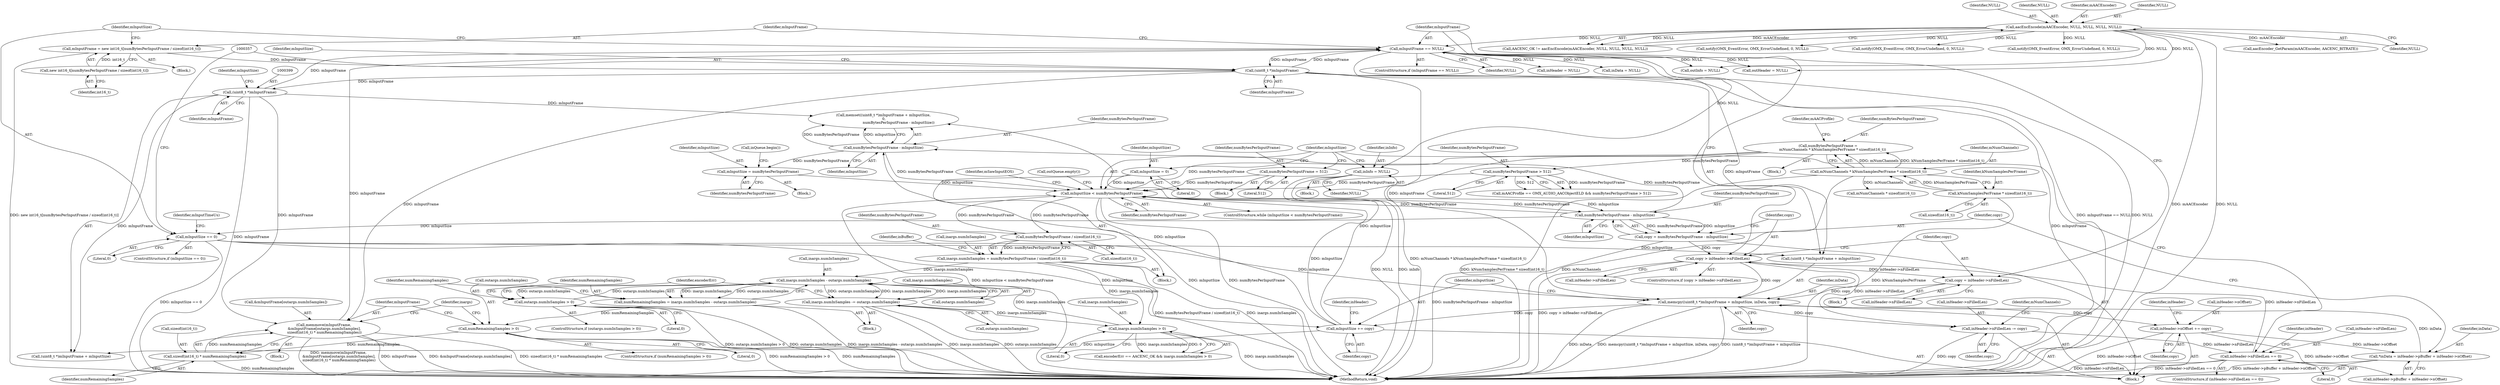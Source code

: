 digraph "0_Android_594bf934384920618d2b6ce0bcda1f60144cb3eb@pointer" {
"1000424" [label="(Call,inInfo = NULL)"];
"1000336" [label="(Call,mInputFrame == NULL)"];
"1000653" [label="(Call,memmove(mInputFrame,\n &mInputFrame[outargs.numInSamples],\n sizeof(int16_t) * numRemainingSamples))"];
"1000398" [label="(Call,(uint8_t *)mInputFrame)"];
"1000356" [label="(Call,(uint8_t *)mInputFrame)"];
"1000340" [label="(Call,mInputFrame = new int16_t[numBytesPerInputFrame / sizeof(int16_t)])"];
"1000342" [label="(Call,new int16_t[numBytesPerInputFrame / sizeof(int16_t)])"];
"1000661" [label="(Call,sizeof(int16_t) * numRemainingSamples)"];
"1000649" [label="(Call,numRemainingSamples > 0)"];
"1000639" [label="(Call,numRemainingSamples = inargs.numInSamples - outargs.numInSamples)"];
"1000641" [label="(Call,inargs.numInSamples - outargs.numInSamples)"];
"1000676" [label="(Call,inargs.numInSamples > 0)"];
"1000478" [label="(Call,inargs.numInSamples = numBytesPerInputFrame / sizeof(int16_t))"];
"1000482" [label="(Call,numBytesPerInputFrame / sizeof(int16_t))"];
"1000286" [label="(Call,mInputSize < numBytesPerInputFrame)"];
"1000406" [label="(Call,mInputSize = numBytesPerInputFrame)"];
"1000403" [label="(Call,numBytesPerInputFrame - mInputSize)"];
"1000320" [label="(Call,numBytesPerInputFrame - mInputSize)"];
"1000362" [label="(Call,mInputSize += copy)"];
"1000354" [label="(Call,memcpy((uint8_t *)mInputFrame + mInputSize, inData, copy))"];
"1000345" [label="(Call,mInputSize == 0)"];
"1000308" [label="(Call,*inData = inHeader->pBuffer + inHeader->nOffset)"];
"1000365" [label="(Call,inHeader->nOffset += copy)"];
"1000330" [label="(Call,copy = inHeader->nFilledLen)"];
"1000324" [label="(Call,copy > inHeader->nFilledLen)"];
"1000318" [label="(Call,copy = numBytesPerInputFrame - mInputSize)"];
"1000380" [label="(Call,inHeader->nFilledLen == 0)"];
"1000370" [label="(Call,inHeader->nFilledLen -= copy)"];
"1000737" [label="(Call,mInputSize = 0)"];
"1000263" [label="(Call,numBytesPerInputFrame =\n        mNumChannels * kNumSamplesPerFrame * sizeof(int16_t))"];
"1000265" [label="(Call,mNumChannels * kNumSamplesPerFrame * sizeof(int16_t))"];
"1000267" [label="(Call,kNumSamplesPerFrame * sizeof(int16_t))"];
"1000280" [label="(Call,numBytesPerInputFrame = 512)"];
"1000276" [label="(Call,numBytesPerInputFrame > 512)"];
"1000665" [label="(Call,inargs.numInSamples -= outargs.numInSamples)"];
"1000632" [label="(Call,outargs.numInSamples > 0)"];
"1000129" [label="(Call,aacEncEncode(mAACEncoder, NULL, NULL, NULL, NULL))"];
"1000150" [label="(Call,aacEncoder_GetParam(mAACEncoder, AACENC_BITRATE))"];
"1000648" [label="(ControlStructure,if (numRemainingSamples > 0))"];
"1000350" [label="(Identifier,mInputTimeUs)"];
"1000642" [label="(Call,inargs.numInSamples)"];
"1000407" [label="(Identifier,mInputSize)"];
"1000362" [label="(Call,mInputSize += copy)"];
"1000133" [label="(Identifier,NULL)"];
"1000134" [label="(Identifier,NULL)"];
"1000276" [label="(Call,numBytesPerInputFrame > 512)"];
"1000274" [label="(Identifier,mAACProfile)"];
"1000374" [label="(Identifier,copy)"];
"1000483" [label="(Identifier,numBytesPerInputFrame)"];
"1000308" [label="(Call,*inData = inHeader->pBuffer + inHeader->nOffset)"];
"1000281" [label="(Identifier,numBytesPerInputFrame)"];
"1000372" [label="(Identifier,inHeader)"];
"1000370" [label="(Call,inHeader->nFilledLen -= copy)"];
"1000680" [label="(Literal,0)"];
"1000631" [label="(ControlStructure,if (outargs.numInSamples > 0))"];
"1000269" [label="(Call,sizeof(int16_t))"];
"1000347" [label="(Literal,0)"];
"1000361" [label="(Identifier,copy)"];
"1000636" [label="(Literal,0)"];
"1000376" [label="(Identifier,mNumChannels)"];
"1000277" [label="(Identifier,numBytesPerInputFrame)"];
"1000421" [label="(Call,inHeader = NULL)"];
"1000655" [label="(Call,&mInputFrame[outargs.numInSamples])"];
"1000279" [label="(Block,)"];
"1000392" [label="(Block,)"];
"1000403" [label="(Call,numBytesPerInputFrame - mInputSize)"];
"1000336" [label="(Call,mInputFrame == NULL)"];
"1000127" [label="(Call,AACENC_OK != aacEncEncode(mAACEncoder, NULL, NULL, NULL, NULL))"];
"1000288" [label="(Identifier,numBytesPerInputFrame)"];
"1000424" [label="(Call,inInfo = NULL)"];
"1000343" [label="(Identifier,int16_t)"];
"1000482" [label="(Call,numBytesPerInputFrame / sizeof(int16_t))"];
"1000665" [label="(Call,inargs.numInSamples -= outargs.numInSamples)"];
"1000632" [label="(Call,outargs.numInSamples > 0)"];
"1000418" [label="(Call,inData = NULL)"];
"1000325" [label="(Identifier,copy)"];
"1000326" [label="(Call,inHeader->nFilledLen)"];
"1000410" [label="(Call,inQueue.begin())"];
"1000331" [label="(Identifier,copy)"];
"1000676" [label="(Call,inargs.numInSamples > 0)"];
"1000640" [label="(Identifier,numRemainingSamples)"];
"1000379" [label="(ControlStructure,if (inHeader->nFilledLen == 0))"];
"1000740" [label="(MethodReturn,void)"];
"1000662" [label="(Call,sizeof(int16_t))"];
"1000488" [label="(Identifier,inBuffer)"];
"1000364" [label="(Identifier,copy)"];
"1000360" [label="(Identifier,inData)"];
"1000309" [label="(Identifier,inData)"];
"1000345" [label="(Call,mInputSize == 0)"];
"1000267" [label="(Call,kNumSamplesPerFrame * sizeof(int16_t))"];
"1000131" [label="(Identifier,NULL)"];
"1000280" [label="(Call,numBytesPerInputFrame = 512)"];
"1000653" [label="(Call,memmove(mInputFrame,\n &mInputFrame[outargs.numInSamples],\n sizeof(int16_t) * numRemainingSamples))"];
"1000323" [label="(ControlStructure,if (copy > inHeader->nFilledLen))"];
"1000398" [label="(Call,(uint8_t *)mInputFrame)"];
"1000340" [label="(Call,mInputFrame = new int16_t[numBytesPerInputFrame / sizeof(int16_t)])"];
"1000649" [label="(Call,numRemainingSamples > 0)"];
"1000385" [label="(Block,)"];
"1000284" [label="(Block,)"];
"1000661" [label="(Call,sizeof(int16_t) * numRemainingSamples)"];
"1000337" [label="(Identifier,mInputFrame)"];
"1000265" [label="(Call,mNumChannels * kNumSamplesPerFrame * sizeof(int16_t))"];
"1000739" [label="(Literal,0)"];
"1000332" [label="(Call,inHeader->nFilledLen)"];
"1000324" [label="(Call,copy > inHeader->nFilledLen)"];
"1000381" [label="(Call,inHeader->nFilledLen)"];
"1000389" [label="(Identifier,inHeader)"];
"1000731" [label="(Call,outHeader = NULL)"];
"1000674" [label="(Identifier,encoderErr)"];
"1000365" [label="(Call,inHeader->nOffset += copy)"];
"1000425" [label="(Identifier,inInfo)"];
"1000406" [label="(Call,mInputSize = numBytesPerInputFrame)"];
"1000263" [label="(Call,numBytesPerInputFrame =\n        mNumChannels * kNumSamplesPerFrame * sizeof(int16_t))"];
"1000404" [label="(Identifier,numBytesPerInputFrame)"];
"1000384" [label="(Literal,0)"];
"1000371" [label="(Call,inHeader->nFilledLen)"];
"1000375" [label="(Call,mNumChannels * sizeof(int16_t))"];
"1000479" [label="(Call,inargs.numInSamples)"];
"1000342" [label="(Call,new int16_t[numBytesPerInputFrame / sizeof(int16_t)])"];
"1000401" [label="(Identifier,mInputSize)"];
"1000426" [label="(Identifier,NULL)"];
"1000405" [label="(Identifier,mInputSize)"];
"1000669" [label="(Call,outargs.numInSamples)"];
"1000282" [label="(Literal,512)"];
"1000285" [label="(ControlStructure,while (mInputSize < numBytesPerInputFrame))"];
"1000380" [label="(Call,inHeader->nFilledLen == 0)"];
"1000484" [label="(Call,sizeof(int16_t))"];
"1000130" [label="(Identifier,mAACEncoder)"];
"1000346" [label="(Identifier,mInputSize)"];
"1000664" [label="(Identifier,numRemainingSamples)"];
"1000672" [label="(Call,encoderErr == AACENC_OK && inargs.numInSamples > 0)"];
"1000292" [label="(Identifier,mSawInputEOS)"];
"1000287" [label="(Identifier,mInputSize)"];
"1000335" [label="(ControlStructure,if (mInputFrame == NULL))"];
"1000344" [label="(ControlStructure,if (mInputSize == 0))"];
"1000173" [label="(Call,notify(OMX_EventError, OMX_ErrorUndefined, 0, NULL))"];
"1000645" [label="(Call,outargs.numInSamples)"];
"1000400" [label="(Identifier,mInputFrame)"];
"1000667" [label="(Identifier,inargs)"];
"1000339" [label="(Block,)"];
"1000272" [label="(Call,mAACProfile == OMX_AUDIO_AACObjectELD && numBytesPerInputFrame > 512)"];
"1000330" [label="(Call,copy = inHeader->nFilledLen)"];
"1000338" [label="(Identifier,NULL)"];
"1000341" [label="(Identifier,mInputFrame)"];
"1000211" [label="(Call,notify(OMX_EventError, OMX_ErrorUndefined, 0, NULL))"];
"1000356" [label="(Call,(uint8_t *)mInputFrame)"];
"1000132" [label="(Identifier,NULL)"];
"1000654" [label="(Identifier,mInputFrame)"];
"1000322" [label="(Identifier,mInputSize)"];
"1000641" [label="(Call,inargs.numInSamples - outargs.numInSamples)"];
"1000408" [label="(Identifier,numBytesPerInputFrame)"];
"1000321" [label="(Identifier,numBytesPerInputFrame)"];
"1000266" [label="(Identifier,mNumChannels)"];
"1000289" [label="(Block,)"];
"1000666" [label="(Call,inargs.numInSamples)"];
"1000318" [label="(Call,copy = numBytesPerInputFrame - mInputSize)"];
"1000652" [label="(Block,)"];
"1000367" [label="(Identifier,inHeader)"];
"1000637" [label="(Block,)"];
"1000278" [label="(Literal,512)"];
"1000478" [label="(Call,inargs.numInSamples = numBytesPerInputFrame / sizeof(int16_t))"];
"1000103" [label="(Block,)"];
"1000428" [label="(Call,outQueue.empty())"];
"1000319" [label="(Identifier,copy)"];
"1000651" [label="(Literal,0)"];
"1000738" [label="(Identifier,mInputSize)"];
"1000355" [label="(Call,(uint8_t *)mInputFrame + mInputSize)"];
"1000363" [label="(Identifier,mInputSize)"];
"1000369" [label="(Identifier,copy)"];
"1000310" [label="(Call,inHeader->pBuffer + inHeader->nOffset)"];
"1000737" [label="(Call,mInputSize = 0)"];
"1000633" [label="(Call,outargs.numInSamples)"];
"1000397" [label="(Call,(uint8_t *)mInputFrame + mInputSize)"];
"1000138" [label="(Call,notify(OMX_EventError, OMX_ErrorUndefined, 0, NULL))"];
"1000734" [label="(Call,outInfo = NULL)"];
"1000677" [label="(Call,inargs.numInSamples)"];
"1000396" [label="(Call,memset((uint8_t *)mInputFrame + mInputSize,\n 0,\n                           numBytesPerInputFrame - mInputSize))"];
"1000264" [label="(Identifier,numBytesPerInputFrame)"];
"1000286" [label="(Call,mInputSize < numBytesPerInputFrame)"];
"1000129" [label="(Call,aacEncEncode(mAACEncoder, NULL, NULL, NULL, NULL))"];
"1000650" [label="(Identifier,numRemainingSamples)"];
"1000639" [label="(Call,numRemainingSamples = inargs.numInSamples - outargs.numInSamples)"];
"1000329" [label="(Block,)"];
"1000320" [label="(Call,numBytesPerInputFrame - mInputSize)"];
"1000354" [label="(Call,memcpy((uint8_t *)mInputFrame + mInputSize, inData, copy))"];
"1000358" [label="(Identifier,mInputFrame)"];
"1000268" [label="(Identifier,kNumSamplesPerFrame)"];
"1000359" [label="(Identifier,mInputSize)"];
"1000366" [label="(Call,inHeader->nOffset)"];
"1000424" -> "1000385"  [label="AST: "];
"1000424" -> "1000426"  [label="CFG: "];
"1000425" -> "1000424"  [label="AST: "];
"1000426" -> "1000424"  [label="AST: "];
"1000287" -> "1000424"  [label="CFG: "];
"1000424" -> "1000740"  [label="DDG: NULL"];
"1000424" -> "1000740"  [label="DDG: inInfo"];
"1000336" -> "1000424"  [label="DDG: NULL"];
"1000336" -> "1000335"  [label="AST: "];
"1000336" -> "1000338"  [label="CFG: "];
"1000337" -> "1000336"  [label="AST: "];
"1000338" -> "1000336"  [label="AST: "];
"1000341" -> "1000336"  [label="CFG: "];
"1000346" -> "1000336"  [label="CFG: "];
"1000336" -> "1000740"  [label="DDG: mInputFrame == NULL"];
"1000336" -> "1000740"  [label="DDG: NULL"];
"1000653" -> "1000336"  [label="DDG: mInputFrame"];
"1000398" -> "1000336"  [label="DDG: mInputFrame"];
"1000356" -> "1000336"  [label="DDG: mInputFrame"];
"1000129" -> "1000336"  [label="DDG: NULL"];
"1000336" -> "1000356"  [label="DDG: mInputFrame"];
"1000336" -> "1000418"  [label="DDG: NULL"];
"1000336" -> "1000421"  [label="DDG: NULL"];
"1000336" -> "1000731"  [label="DDG: NULL"];
"1000336" -> "1000734"  [label="DDG: NULL"];
"1000653" -> "1000652"  [label="AST: "];
"1000653" -> "1000661"  [label="CFG: "];
"1000654" -> "1000653"  [label="AST: "];
"1000655" -> "1000653"  [label="AST: "];
"1000661" -> "1000653"  [label="AST: "];
"1000667" -> "1000653"  [label="CFG: "];
"1000653" -> "1000740"  [label="DDG: &mInputFrame[outargs.numInSamples]"];
"1000653" -> "1000740"  [label="DDG: sizeof(int16_t) * numRemainingSamples"];
"1000653" -> "1000740"  [label="DDG: memmove(mInputFrame,\n &mInputFrame[outargs.numInSamples],\n sizeof(int16_t) * numRemainingSamples)"];
"1000653" -> "1000740"  [label="DDG: mInputFrame"];
"1000398" -> "1000653"  [label="DDG: mInputFrame"];
"1000356" -> "1000653"  [label="DDG: mInputFrame"];
"1000661" -> "1000653"  [label="DDG: numRemainingSamples"];
"1000398" -> "1000397"  [label="AST: "];
"1000398" -> "1000400"  [label="CFG: "];
"1000399" -> "1000398"  [label="AST: "];
"1000400" -> "1000398"  [label="AST: "];
"1000401" -> "1000398"  [label="CFG: "];
"1000398" -> "1000740"  [label="DDG: mInputFrame"];
"1000398" -> "1000396"  [label="DDG: mInputFrame"];
"1000398" -> "1000397"  [label="DDG: mInputFrame"];
"1000356" -> "1000398"  [label="DDG: mInputFrame"];
"1000356" -> "1000355"  [label="AST: "];
"1000356" -> "1000358"  [label="CFG: "];
"1000357" -> "1000356"  [label="AST: "];
"1000358" -> "1000356"  [label="AST: "];
"1000359" -> "1000356"  [label="CFG: "];
"1000356" -> "1000740"  [label="DDG: mInputFrame"];
"1000356" -> "1000354"  [label="DDG: mInputFrame"];
"1000356" -> "1000355"  [label="DDG: mInputFrame"];
"1000340" -> "1000356"  [label="DDG: mInputFrame"];
"1000340" -> "1000339"  [label="AST: "];
"1000340" -> "1000342"  [label="CFG: "];
"1000341" -> "1000340"  [label="AST: "];
"1000342" -> "1000340"  [label="AST: "];
"1000346" -> "1000340"  [label="CFG: "];
"1000340" -> "1000740"  [label="DDG: new int16_t[numBytesPerInputFrame / sizeof(int16_t)]"];
"1000342" -> "1000340"  [label="DDG: int16_t"];
"1000342" -> "1000343"  [label="CFG: "];
"1000343" -> "1000342"  [label="AST: "];
"1000661" -> "1000664"  [label="CFG: "];
"1000662" -> "1000661"  [label="AST: "];
"1000664" -> "1000661"  [label="AST: "];
"1000661" -> "1000740"  [label="DDG: numRemainingSamples"];
"1000649" -> "1000661"  [label="DDG: numRemainingSamples"];
"1000649" -> "1000648"  [label="AST: "];
"1000649" -> "1000651"  [label="CFG: "];
"1000650" -> "1000649"  [label="AST: "];
"1000651" -> "1000649"  [label="AST: "];
"1000654" -> "1000649"  [label="CFG: "];
"1000667" -> "1000649"  [label="CFG: "];
"1000649" -> "1000740"  [label="DDG: numRemainingSamples"];
"1000649" -> "1000740"  [label="DDG: numRemainingSamples > 0"];
"1000639" -> "1000649"  [label="DDG: numRemainingSamples"];
"1000639" -> "1000637"  [label="AST: "];
"1000639" -> "1000641"  [label="CFG: "];
"1000640" -> "1000639"  [label="AST: "];
"1000641" -> "1000639"  [label="AST: "];
"1000650" -> "1000639"  [label="CFG: "];
"1000639" -> "1000740"  [label="DDG: inargs.numInSamples - outargs.numInSamples"];
"1000641" -> "1000639"  [label="DDG: inargs.numInSamples"];
"1000641" -> "1000639"  [label="DDG: outargs.numInSamples"];
"1000641" -> "1000645"  [label="CFG: "];
"1000642" -> "1000641"  [label="AST: "];
"1000645" -> "1000641"  [label="AST: "];
"1000641" -> "1000632"  [label="DDG: outargs.numInSamples"];
"1000676" -> "1000641"  [label="DDG: inargs.numInSamples"];
"1000478" -> "1000641"  [label="DDG: inargs.numInSamples"];
"1000665" -> "1000641"  [label="DDG: inargs.numInSamples"];
"1000632" -> "1000641"  [label="DDG: outargs.numInSamples"];
"1000641" -> "1000665"  [label="DDG: outargs.numInSamples"];
"1000641" -> "1000665"  [label="DDG: inargs.numInSamples"];
"1000676" -> "1000672"  [label="AST: "];
"1000676" -> "1000680"  [label="CFG: "];
"1000677" -> "1000676"  [label="AST: "];
"1000680" -> "1000676"  [label="AST: "];
"1000672" -> "1000676"  [label="CFG: "];
"1000676" -> "1000740"  [label="DDG: inargs.numInSamples"];
"1000676" -> "1000672"  [label="DDG: inargs.numInSamples"];
"1000676" -> "1000672"  [label="DDG: 0"];
"1000478" -> "1000676"  [label="DDG: inargs.numInSamples"];
"1000665" -> "1000676"  [label="DDG: inargs.numInSamples"];
"1000478" -> "1000284"  [label="AST: "];
"1000478" -> "1000482"  [label="CFG: "];
"1000479" -> "1000478"  [label="AST: "];
"1000482" -> "1000478"  [label="AST: "];
"1000488" -> "1000478"  [label="CFG: "];
"1000478" -> "1000740"  [label="DDG: inargs.numInSamples"];
"1000478" -> "1000740"  [label="DDG: numBytesPerInputFrame / sizeof(int16_t)"];
"1000482" -> "1000478"  [label="DDG: numBytesPerInputFrame"];
"1000482" -> "1000484"  [label="CFG: "];
"1000483" -> "1000482"  [label="AST: "];
"1000484" -> "1000482"  [label="AST: "];
"1000482" -> "1000286"  [label="DDG: numBytesPerInputFrame"];
"1000286" -> "1000482"  [label="DDG: numBytesPerInputFrame"];
"1000286" -> "1000285"  [label="AST: "];
"1000286" -> "1000288"  [label="CFG: "];
"1000287" -> "1000286"  [label="AST: "];
"1000288" -> "1000286"  [label="AST: "];
"1000292" -> "1000286"  [label="CFG: "];
"1000428" -> "1000286"  [label="CFG: "];
"1000286" -> "1000740"  [label="DDG: mInputSize < numBytesPerInputFrame"];
"1000286" -> "1000740"  [label="DDG: mInputSize"];
"1000286" -> "1000740"  [label="DDG: numBytesPerInputFrame"];
"1000406" -> "1000286"  [label="DDG: mInputSize"];
"1000737" -> "1000286"  [label="DDG: mInputSize"];
"1000362" -> "1000286"  [label="DDG: mInputSize"];
"1000263" -> "1000286"  [label="DDG: numBytesPerInputFrame"];
"1000280" -> "1000286"  [label="DDG: numBytesPerInputFrame"];
"1000276" -> "1000286"  [label="DDG: numBytesPerInputFrame"];
"1000320" -> "1000286"  [label="DDG: numBytesPerInputFrame"];
"1000403" -> "1000286"  [label="DDG: numBytesPerInputFrame"];
"1000286" -> "1000320"  [label="DDG: numBytesPerInputFrame"];
"1000286" -> "1000320"  [label="DDG: mInputSize"];
"1000406" -> "1000392"  [label="AST: "];
"1000406" -> "1000408"  [label="CFG: "];
"1000407" -> "1000406"  [label="AST: "];
"1000408" -> "1000406"  [label="AST: "];
"1000410" -> "1000406"  [label="CFG: "];
"1000403" -> "1000406"  [label="DDG: numBytesPerInputFrame"];
"1000403" -> "1000396"  [label="AST: "];
"1000403" -> "1000405"  [label="CFG: "];
"1000404" -> "1000403"  [label="AST: "];
"1000405" -> "1000403"  [label="AST: "];
"1000396" -> "1000403"  [label="CFG: "];
"1000403" -> "1000396"  [label="DDG: numBytesPerInputFrame"];
"1000403" -> "1000396"  [label="DDG: mInputSize"];
"1000320" -> "1000403"  [label="DDG: numBytesPerInputFrame"];
"1000362" -> "1000403"  [label="DDG: mInputSize"];
"1000320" -> "1000318"  [label="AST: "];
"1000320" -> "1000322"  [label="CFG: "];
"1000321" -> "1000320"  [label="AST: "];
"1000322" -> "1000320"  [label="AST: "];
"1000318" -> "1000320"  [label="CFG: "];
"1000320" -> "1000318"  [label="DDG: numBytesPerInputFrame"];
"1000320" -> "1000318"  [label="DDG: mInputSize"];
"1000320" -> "1000345"  [label="DDG: mInputSize"];
"1000362" -> "1000289"  [label="AST: "];
"1000362" -> "1000364"  [label="CFG: "];
"1000363" -> "1000362"  [label="AST: "];
"1000364" -> "1000362"  [label="AST: "];
"1000367" -> "1000362"  [label="CFG: "];
"1000354" -> "1000362"  [label="DDG: copy"];
"1000345" -> "1000362"  [label="DDG: mInputSize"];
"1000362" -> "1000396"  [label="DDG: mInputSize"];
"1000362" -> "1000397"  [label="DDG: mInputSize"];
"1000354" -> "1000289"  [label="AST: "];
"1000354" -> "1000361"  [label="CFG: "];
"1000355" -> "1000354"  [label="AST: "];
"1000360" -> "1000354"  [label="AST: "];
"1000361" -> "1000354"  [label="AST: "];
"1000363" -> "1000354"  [label="CFG: "];
"1000354" -> "1000740"  [label="DDG: inData"];
"1000354" -> "1000740"  [label="DDG: memcpy((uint8_t *)mInputFrame + mInputSize, inData, copy)"];
"1000354" -> "1000740"  [label="DDG: (uint8_t *)mInputFrame + mInputSize"];
"1000345" -> "1000354"  [label="DDG: mInputSize"];
"1000308" -> "1000354"  [label="DDG: inData"];
"1000330" -> "1000354"  [label="DDG: copy"];
"1000324" -> "1000354"  [label="DDG: copy"];
"1000354" -> "1000365"  [label="DDG: copy"];
"1000354" -> "1000370"  [label="DDG: copy"];
"1000345" -> "1000344"  [label="AST: "];
"1000345" -> "1000347"  [label="CFG: "];
"1000346" -> "1000345"  [label="AST: "];
"1000347" -> "1000345"  [label="AST: "];
"1000350" -> "1000345"  [label="CFG: "];
"1000357" -> "1000345"  [label="CFG: "];
"1000345" -> "1000740"  [label="DDG: mInputSize == 0"];
"1000345" -> "1000355"  [label="DDG: mInputSize"];
"1000308" -> "1000289"  [label="AST: "];
"1000308" -> "1000310"  [label="CFG: "];
"1000309" -> "1000308"  [label="AST: "];
"1000310" -> "1000308"  [label="AST: "];
"1000319" -> "1000308"  [label="CFG: "];
"1000308" -> "1000740"  [label="DDG: inHeader->pBuffer + inHeader->nOffset"];
"1000365" -> "1000308"  [label="DDG: inHeader->nOffset"];
"1000365" -> "1000289"  [label="AST: "];
"1000365" -> "1000369"  [label="CFG: "];
"1000366" -> "1000365"  [label="AST: "];
"1000369" -> "1000365"  [label="AST: "];
"1000372" -> "1000365"  [label="CFG: "];
"1000365" -> "1000740"  [label="DDG: inHeader->nOffset"];
"1000365" -> "1000310"  [label="DDG: inHeader->nOffset"];
"1000330" -> "1000329"  [label="AST: "];
"1000330" -> "1000332"  [label="CFG: "];
"1000331" -> "1000330"  [label="AST: "];
"1000332" -> "1000330"  [label="AST: "];
"1000337" -> "1000330"  [label="CFG: "];
"1000324" -> "1000330"  [label="DDG: inHeader->nFilledLen"];
"1000324" -> "1000323"  [label="AST: "];
"1000324" -> "1000326"  [label="CFG: "];
"1000325" -> "1000324"  [label="AST: "];
"1000326" -> "1000324"  [label="AST: "];
"1000331" -> "1000324"  [label="CFG: "];
"1000337" -> "1000324"  [label="CFG: "];
"1000324" -> "1000740"  [label="DDG: copy > inHeader->nFilledLen"];
"1000318" -> "1000324"  [label="DDG: copy"];
"1000380" -> "1000324"  [label="DDG: inHeader->nFilledLen"];
"1000324" -> "1000370"  [label="DDG: inHeader->nFilledLen"];
"1000318" -> "1000289"  [label="AST: "];
"1000319" -> "1000318"  [label="AST: "];
"1000325" -> "1000318"  [label="CFG: "];
"1000318" -> "1000740"  [label="DDG: numBytesPerInputFrame - mInputSize"];
"1000380" -> "1000379"  [label="AST: "];
"1000380" -> "1000384"  [label="CFG: "];
"1000381" -> "1000380"  [label="AST: "];
"1000384" -> "1000380"  [label="AST: "];
"1000287" -> "1000380"  [label="CFG: "];
"1000389" -> "1000380"  [label="CFG: "];
"1000380" -> "1000740"  [label="DDG: inHeader->nFilledLen == 0"];
"1000380" -> "1000740"  [label="DDG: inHeader->nFilledLen"];
"1000370" -> "1000380"  [label="DDG: inHeader->nFilledLen"];
"1000370" -> "1000289"  [label="AST: "];
"1000370" -> "1000374"  [label="CFG: "];
"1000371" -> "1000370"  [label="AST: "];
"1000374" -> "1000370"  [label="AST: "];
"1000376" -> "1000370"  [label="CFG: "];
"1000370" -> "1000740"  [label="DDG: copy"];
"1000737" -> "1000284"  [label="AST: "];
"1000737" -> "1000739"  [label="CFG: "];
"1000738" -> "1000737"  [label="AST: "];
"1000739" -> "1000737"  [label="AST: "];
"1000287" -> "1000737"  [label="CFG: "];
"1000263" -> "1000103"  [label="AST: "];
"1000263" -> "1000265"  [label="CFG: "];
"1000264" -> "1000263"  [label="AST: "];
"1000265" -> "1000263"  [label="AST: "];
"1000274" -> "1000263"  [label="CFG: "];
"1000263" -> "1000740"  [label="DDG: mNumChannels * kNumSamplesPerFrame * sizeof(int16_t)"];
"1000265" -> "1000263"  [label="DDG: mNumChannels"];
"1000265" -> "1000263"  [label="DDG: kNumSamplesPerFrame * sizeof(int16_t)"];
"1000263" -> "1000276"  [label="DDG: numBytesPerInputFrame"];
"1000265" -> "1000267"  [label="CFG: "];
"1000266" -> "1000265"  [label="AST: "];
"1000267" -> "1000265"  [label="AST: "];
"1000265" -> "1000740"  [label="DDG: kNumSamplesPerFrame * sizeof(int16_t)"];
"1000265" -> "1000740"  [label="DDG: mNumChannels"];
"1000267" -> "1000265"  [label="DDG: kNumSamplesPerFrame"];
"1000265" -> "1000375"  [label="DDG: mNumChannels"];
"1000267" -> "1000269"  [label="CFG: "];
"1000268" -> "1000267"  [label="AST: "];
"1000269" -> "1000267"  [label="AST: "];
"1000267" -> "1000740"  [label="DDG: kNumSamplesPerFrame"];
"1000280" -> "1000279"  [label="AST: "];
"1000280" -> "1000282"  [label="CFG: "];
"1000281" -> "1000280"  [label="AST: "];
"1000282" -> "1000280"  [label="AST: "];
"1000287" -> "1000280"  [label="CFG: "];
"1000276" -> "1000272"  [label="AST: "];
"1000276" -> "1000278"  [label="CFG: "];
"1000277" -> "1000276"  [label="AST: "];
"1000278" -> "1000276"  [label="AST: "];
"1000272" -> "1000276"  [label="CFG: "];
"1000276" -> "1000272"  [label="DDG: numBytesPerInputFrame"];
"1000276" -> "1000272"  [label="DDG: 512"];
"1000665" -> "1000637"  [label="AST: "];
"1000665" -> "1000669"  [label="CFG: "];
"1000666" -> "1000665"  [label="AST: "];
"1000669" -> "1000665"  [label="AST: "];
"1000674" -> "1000665"  [label="CFG: "];
"1000665" -> "1000740"  [label="DDG: inargs.numInSamples"];
"1000665" -> "1000740"  [label="DDG: outargs.numInSamples"];
"1000632" -> "1000631"  [label="AST: "];
"1000632" -> "1000636"  [label="CFG: "];
"1000633" -> "1000632"  [label="AST: "];
"1000636" -> "1000632"  [label="AST: "];
"1000674" -> "1000632"  [label="CFG: "];
"1000640" -> "1000632"  [label="CFG: "];
"1000632" -> "1000740"  [label="DDG: outargs.numInSamples > 0"];
"1000632" -> "1000740"  [label="DDG: outargs.numInSamples"];
"1000129" -> "1000127"  [label="AST: "];
"1000129" -> "1000134"  [label="CFG: "];
"1000130" -> "1000129"  [label="AST: "];
"1000131" -> "1000129"  [label="AST: "];
"1000132" -> "1000129"  [label="AST: "];
"1000133" -> "1000129"  [label="AST: "];
"1000134" -> "1000129"  [label="AST: "];
"1000127" -> "1000129"  [label="CFG: "];
"1000129" -> "1000740"  [label="DDG: mAACEncoder"];
"1000129" -> "1000740"  [label="DDG: NULL"];
"1000129" -> "1000127"  [label="DDG: NULL"];
"1000129" -> "1000127"  [label="DDG: mAACEncoder"];
"1000129" -> "1000138"  [label="DDG: NULL"];
"1000129" -> "1000150"  [label="DDG: mAACEncoder"];
"1000129" -> "1000173"  [label="DDG: NULL"];
"1000129" -> "1000211"  [label="DDG: NULL"];
"1000129" -> "1000731"  [label="DDG: NULL"];
"1000129" -> "1000734"  [label="DDG: NULL"];
}

